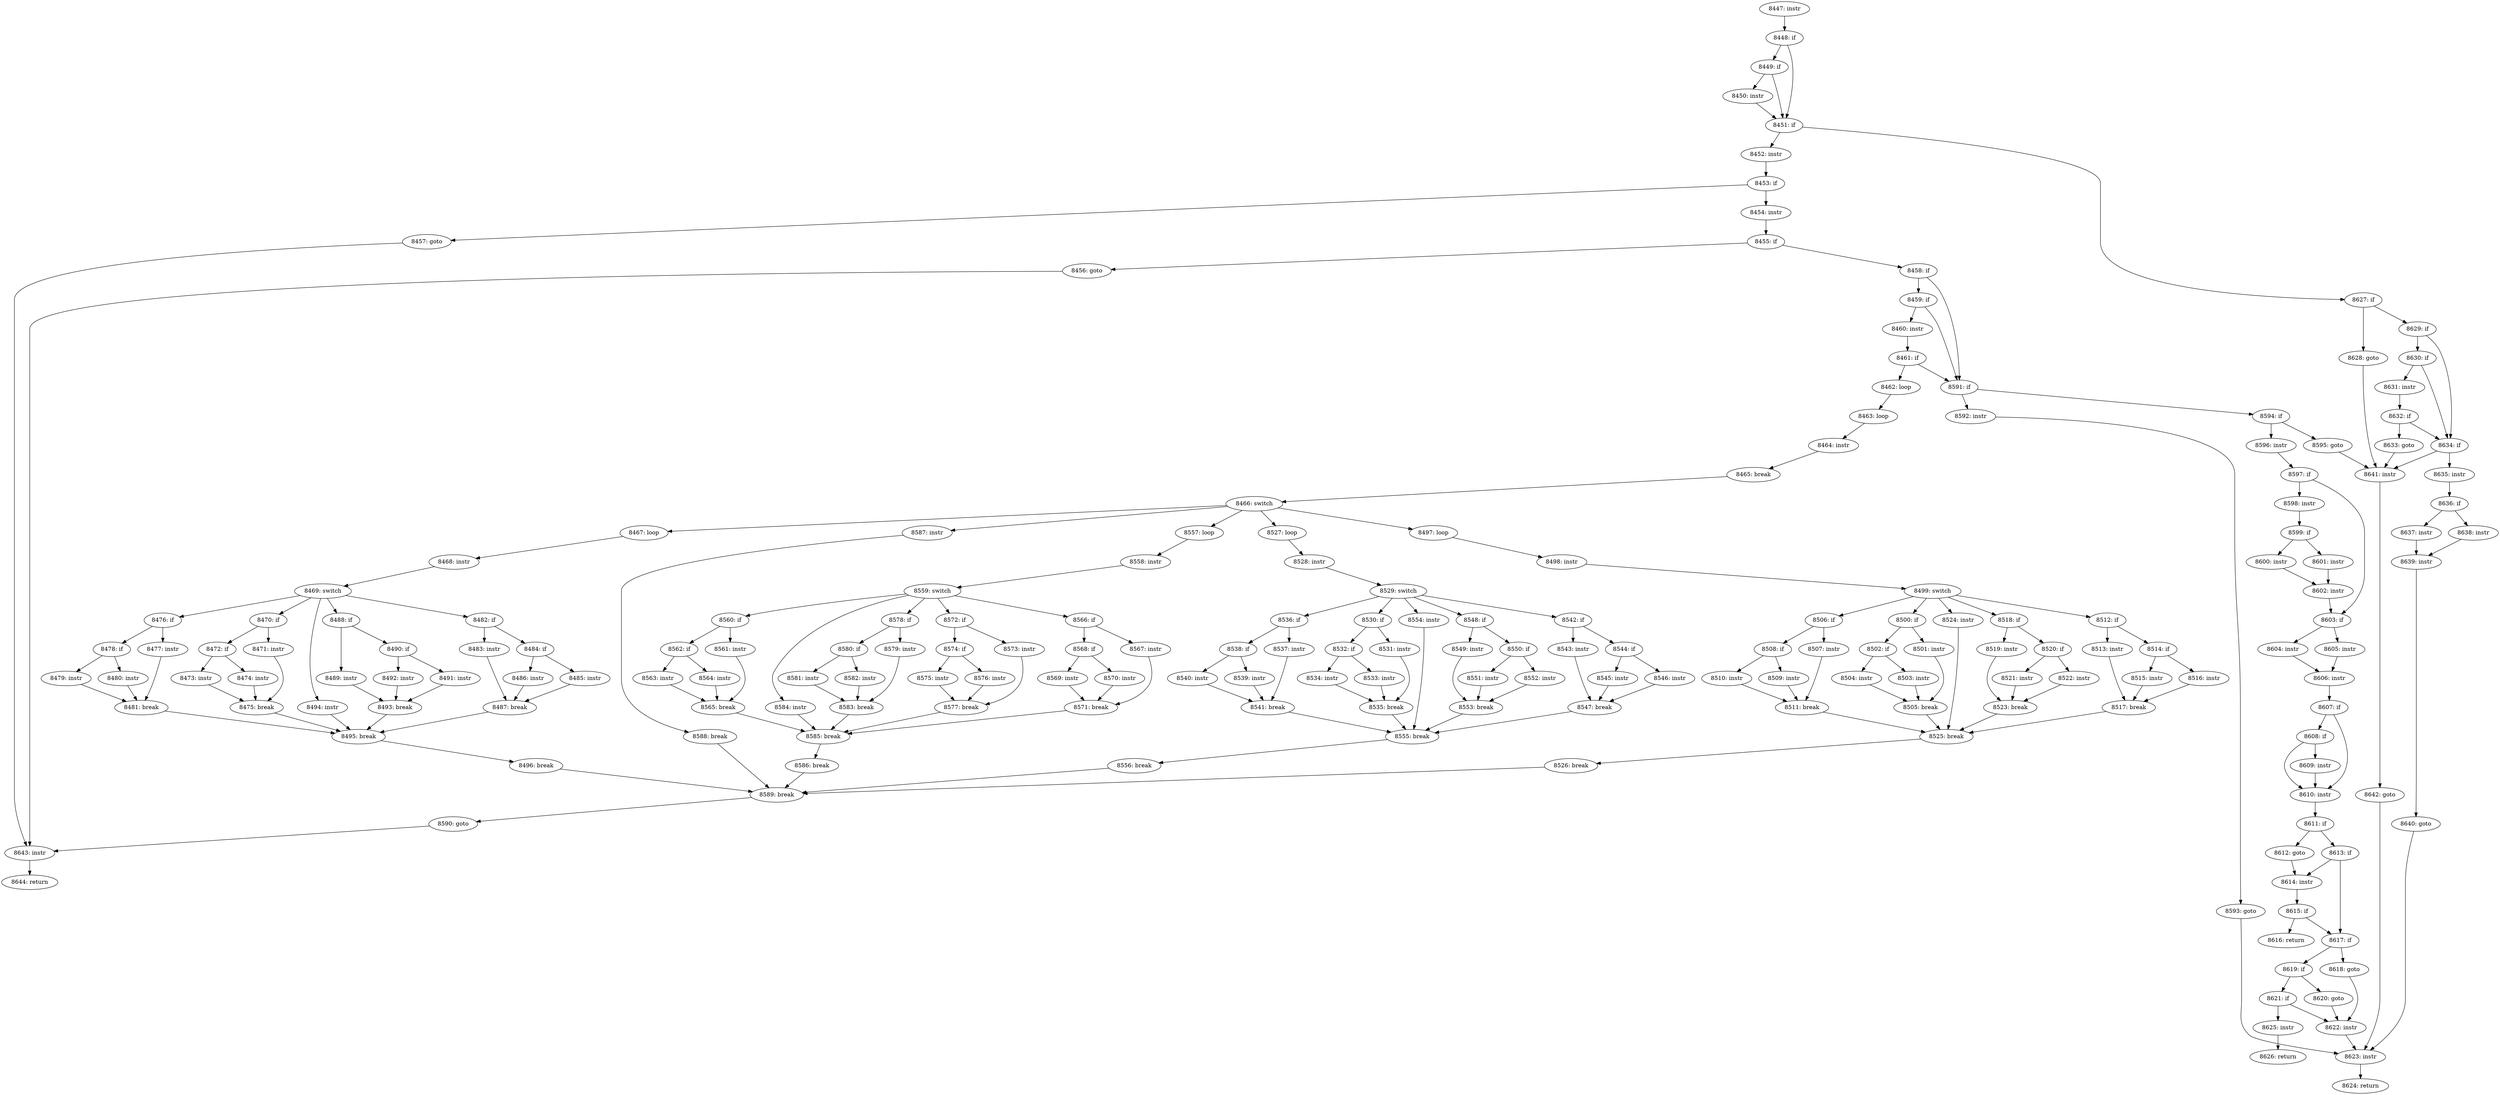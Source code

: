 digraph CFG_tcp_rcv_synsent_state_process {
8447 [label="8447: instr"]
	8447 -> 8448
8448 [label="8448: if"]
	8448 -> 8449
	8448 -> 8451
8449 [label="8449: if"]
	8449 -> 8450
	8449 -> 8451
8450 [label="8450: instr"]
	8450 -> 8451
8451 [label="8451: if"]
	8451 -> 8452
	8451 -> 8627
8452 [label="8452: instr"]
	8452 -> 8453
8453 [label="8453: if"]
	8453 -> 8454
	8453 -> 8457
8454 [label="8454: instr"]
	8454 -> 8455
8455 [label="8455: if"]
	8455 -> 8456
	8455 -> 8458
8456 [label="8456: goto"]
	8456 -> 8643
8457 [label="8457: goto"]
	8457 -> 8643
8458 [label="8458: if"]
	8458 -> 8459
	8458 -> 8591
8459 [label="8459: if"]
	8459 -> 8460
	8459 -> 8591
8460 [label="8460: instr"]
	8460 -> 8461
8461 [label="8461: if"]
	8461 -> 8591
	8461 -> 8462
8462 [label="8462: loop"]
	8462 -> 8463
8463 [label="8463: loop"]
	8463 -> 8464
8464 [label="8464: instr"]
	8464 -> 8465
8465 [label="8465: break"]
	8465 -> 8466
8466 [label="8466: switch"]
	8466 -> 8587
	8466 -> 8557
	8466 -> 8527
	8466 -> 8497
	8466 -> 8467
8467 [label="8467: loop"]
	8467 -> 8468
8468 [label="8468: instr"]
	8468 -> 8469
8469 [label="8469: switch"]
	8469 -> 8494
	8469 -> 8488
	8469 -> 8482
	8469 -> 8476
	8469 -> 8470
8470 [label="8470: if"]
	8470 -> 8471
	8470 -> 8472
8471 [label="8471: instr"]
	8471 -> 8475
8472 [label="8472: if"]
	8472 -> 8473
	8472 -> 8474
8473 [label="8473: instr"]
	8473 -> 8475
8474 [label="8474: instr"]
	8474 -> 8475
8475 [label="8475: break"]
	8475 -> 8495
8476 [label="8476: if"]
	8476 -> 8477
	8476 -> 8478
8477 [label="8477: instr"]
	8477 -> 8481
8478 [label="8478: if"]
	8478 -> 8479
	8478 -> 8480
8479 [label="8479: instr"]
	8479 -> 8481
8480 [label="8480: instr"]
	8480 -> 8481
8481 [label="8481: break"]
	8481 -> 8495
8482 [label="8482: if"]
	8482 -> 8483
	8482 -> 8484
8483 [label="8483: instr"]
	8483 -> 8487
8484 [label="8484: if"]
	8484 -> 8485
	8484 -> 8486
8485 [label="8485: instr"]
	8485 -> 8487
8486 [label="8486: instr"]
	8486 -> 8487
8487 [label="8487: break"]
	8487 -> 8495
8488 [label="8488: if"]
	8488 -> 8489
	8488 -> 8490
8489 [label="8489: instr"]
	8489 -> 8493
8490 [label="8490: if"]
	8490 -> 8491
	8490 -> 8492
8491 [label="8491: instr"]
	8491 -> 8493
8492 [label="8492: instr"]
	8492 -> 8493
8493 [label="8493: break"]
	8493 -> 8495
8494 [label="8494: instr"]
	8494 -> 8495
8495 [label="8495: break"]
	8495 -> 8496
8496 [label="8496: break"]
	8496 -> 8589
8497 [label="8497: loop"]
	8497 -> 8498
8498 [label="8498: instr"]
	8498 -> 8499
8499 [label="8499: switch"]
	8499 -> 8524
	8499 -> 8518
	8499 -> 8512
	8499 -> 8506
	8499 -> 8500
8500 [label="8500: if"]
	8500 -> 8501
	8500 -> 8502
8501 [label="8501: instr"]
	8501 -> 8505
8502 [label="8502: if"]
	8502 -> 8503
	8502 -> 8504
8503 [label="8503: instr"]
	8503 -> 8505
8504 [label="8504: instr"]
	8504 -> 8505
8505 [label="8505: break"]
	8505 -> 8525
8506 [label="8506: if"]
	8506 -> 8507
	8506 -> 8508
8507 [label="8507: instr"]
	8507 -> 8511
8508 [label="8508: if"]
	8508 -> 8509
	8508 -> 8510
8509 [label="8509: instr"]
	8509 -> 8511
8510 [label="8510: instr"]
	8510 -> 8511
8511 [label="8511: break"]
	8511 -> 8525
8512 [label="8512: if"]
	8512 -> 8513
	8512 -> 8514
8513 [label="8513: instr"]
	8513 -> 8517
8514 [label="8514: if"]
	8514 -> 8515
	8514 -> 8516
8515 [label="8515: instr"]
	8515 -> 8517
8516 [label="8516: instr"]
	8516 -> 8517
8517 [label="8517: break"]
	8517 -> 8525
8518 [label="8518: if"]
	8518 -> 8519
	8518 -> 8520
8519 [label="8519: instr"]
	8519 -> 8523
8520 [label="8520: if"]
	8520 -> 8521
	8520 -> 8522
8521 [label="8521: instr"]
	8521 -> 8523
8522 [label="8522: instr"]
	8522 -> 8523
8523 [label="8523: break"]
	8523 -> 8525
8524 [label="8524: instr"]
	8524 -> 8525
8525 [label="8525: break"]
	8525 -> 8526
8526 [label="8526: break"]
	8526 -> 8589
8527 [label="8527: loop"]
	8527 -> 8528
8528 [label="8528: instr"]
	8528 -> 8529
8529 [label="8529: switch"]
	8529 -> 8554
	8529 -> 8548
	8529 -> 8542
	8529 -> 8536
	8529 -> 8530
8530 [label="8530: if"]
	8530 -> 8531
	8530 -> 8532
8531 [label="8531: instr"]
	8531 -> 8535
8532 [label="8532: if"]
	8532 -> 8533
	8532 -> 8534
8533 [label="8533: instr"]
	8533 -> 8535
8534 [label="8534: instr"]
	8534 -> 8535
8535 [label="8535: break"]
	8535 -> 8555
8536 [label="8536: if"]
	8536 -> 8537
	8536 -> 8538
8537 [label="8537: instr"]
	8537 -> 8541
8538 [label="8538: if"]
	8538 -> 8539
	8538 -> 8540
8539 [label="8539: instr"]
	8539 -> 8541
8540 [label="8540: instr"]
	8540 -> 8541
8541 [label="8541: break"]
	8541 -> 8555
8542 [label="8542: if"]
	8542 -> 8543
	8542 -> 8544
8543 [label="8543: instr"]
	8543 -> 8547
8544 [label="8544: if"]
	8544 -> 8545
	8544 -> 8546
8545 [label="8545: instr"]
	8545 -> 8547
8546 [label="8546: instr"]
	8546 -> 8547
8547 [label="8547: break"]
	8547 -> 8555
8548 [label="8548: if"]
	8548 -> 8549
	8548 -> 8550
8549 [label="8549: instr"]
	8549 -> 8553
8550 [label="8550: if"]
	8550 -> 8551
	8550 -> 8552
8551 [label="8551: instr"]
	8551 -> 8553
8552 [label="8552: instr"]
	8552 -> 8553
8553 [label="8553: break"]
	8553 -> 8555
8554 [label="8554: instr"]
	8554 -> 8555
8555 [label="8555: break"]
	8555 -> 8556
8556 [label="8556: break"]
	8556 -> 8589
8557 [label="8557: loop"]
	8557 -> 8558
8558 [label="8558: instr"]
	8558 -> 8559
8559 [label="8559: switch"]
	8559 -> 8584
	8559 -> 8578
	8559 -> 8572
	8559 -> 8566
	8559 -> 8560
8560 [label="8560: if"]
	8560 -> 8561
	8560 -> 8562
8561 [label="8561: instr"]
	8561 -> 8565
8562 [label="8562: if"]
	8562 -> 8563
	8562 -> 8564
8563 [label="8563: instr"]
	8563 -> 8565
8564 [label="8564: instr"]
	8564 -> 8565
8565 [label="8565: break"]
	8565 -> 8585
8566 [label="8566: if"]
	8566 -> 8567
	8566 -> 8568
8567 [label="8567: instr"]
	8567 -> 8571
8568 [label="8568: if"]
	8568 -> 8569
	8568 -> 8570
8569 [label="8569: instr"]
	8569 -> 8571
8570 [label="8570: instr"]
	8570 -> 8571
8571 [label="8571: break"]
	8571 -> 8585
8572 [label="8572: if"]
	8572 -> 8573
	8572 -> 8574
8573 [label="8573: instr"]
	8573 -> 8577
8574 [label="8574: if"]
	8574 -> 8575
	8574 -> 8576
8575 [label="8575: instr"]
	8575 -> 8577
8576 [label="8576: instr"]
	8576 -> 8577
8577 [label="8577: break"]
	8577 -> 8585
8578 [label="8578: if"]
	8578 -> 8579
	8578 -> 8580
8579 [label="8579: instr"]
	8579 -> 8583
8580 [label="8580: if"]
	8580 -> 8581
	8580 -> 8582
8581 [label="8581: instr"]
	8581 -> 8583
8582 [label="8582: instr"]
	8582 -> 8583
8583 [label="8583: break"]
	8583 -> 8585
8584 [label="8584: instr"]
	8584 -> 8585
8585 [label="8585: break"]
	8585 -> 8586
8586 [label="8586: break"]
	8586 -> 8589
8587 [label="8587: instr"]
	8587 -> 8588
8588 [label="8588: break"]
	8588 -> 8589
8589 [label="8589: break"]
	8589 -> 8590
8590 [label="8590: goto"]
	8590 -> 8643
8591 [label="8591: if"]
	8591 -> 8592
	8591 -> 8594
8592 [label="8592: instr"]
	8592 -> 8593
8593 [label="8593: goto"]
	8593 -> 8623
8594 [label="8594: if"]
	8594 -> 8595
	8594 -> 8596
8595 [label="8595: goto"]
	8595 -> 8641
8596 [label="8596: instr"]
	8596 -> 8597
8597 [label="8597: if"]
	8597 -> 8598
	8597 -> 8603
8598 [label="8598: instr"]
	8598 -> 8599
8599 [label="8599: if"]
	8599 -> 8600
	8599 -> 8601
8600 [label="8600: instr"]
	8600 -> 8602
8601 [label="8601: instr"]
	8601 -> 8602
8602 [label="8602: instr"]
	8602 -> 8603
8603 [label="8603: if"]
	8603 -> 8604
	8603 -> 8605
8604 [label="8604: instr"]
	8604 -> 8606
8605 [label="8605: instr"]
	8605 -> 8606
8606 [label="8606: instr"]
	8606 -> 8607
8607 [label="8607: if"]
	8607 -> 8608
	8607 -> 8610
8608 [label="8608: if"]
	8608 -> 8609
	8608 -> 8610
8609 [label="8609: instr"]
	8609 -> 8610
8610 [label="8610: instr"]
	8610 -> 8611
8611 [label="8611: if"]
	8611 -> 8612
	8611 -> 8613
8612 [label="8612: goto"]
	8612 -> 8614
8613 [label="8613: if"]
	8613 -> 8614
	8613 -> 8617
8614 [label="8614: instr"]
	8614 -> 8615
8615 [label="8615: if"]
	8615 -> 8616
	8615 -> 8617
8616 [label="8616: return"]
	
8617 [label="8617: if"]
	8617 -> 8618
	8617 -> 8619
8618 [label="8618: goto"]
	8618 -> 8622
8619 [label="8619: if"]
	8619 -> 8620
	8619 -> 8621
8620 [label="8620: goto"]
	8620 -> 8622
8621 [label="8621: if"]
	8621 -> 8622
	8621 -> 8625
8622 [label="8622: instr"]
	8622 -> 8623
8623 [label="8623: instr"]
	8623 -> 8624
8624 [label="8624: return"]
	
8625 [label="8625: instr"]
	8625 -> 8626
8626 [label="8626: return"]
	
8627 [label="8627: if"]
	8627 -> 8628
	8627 -> 8629
8628 [label="8628: goto"]
	8628 -> 8641
8629 [label="8629: if"]
	8629 -> 8630
	8629 -> 8634
8630 [label="8630: if"]
	8630 -> 8631
	8630 -> 8634
8631 [label="8631: instr"]
	8631 -> 8632
8632 [label="8632: if"]
	8632 -> 8633
	8632 -> 8634
8633 [label="8633: goto"]
	8633 -> 8641
8634 [label="8634: if"]
	8634 -> 8635
	8634 -> 8641
8635 [label="8635: instr"]
	8635 -> 8636
8636 [label="8636: if"]
	8636 -> 8637
	8636 -> 8638
8637 [label="8637: instr"]
	8637 -> 8639
8638 [label="8638: instr"]
	8638 -> 8639
8639 [label="8639: instr"]
	8639 -> 8640
8640 [label="8640: goto"]
	8640 -> 8623
8641 [label="8641: instr"]
	8641 -> 8642
8642 [label="8642: goto"]
	8642 -> 8623
8643 [label="8643: instr"]
	8643 -> 8644
8644 [label="8644: return"]
	
}

